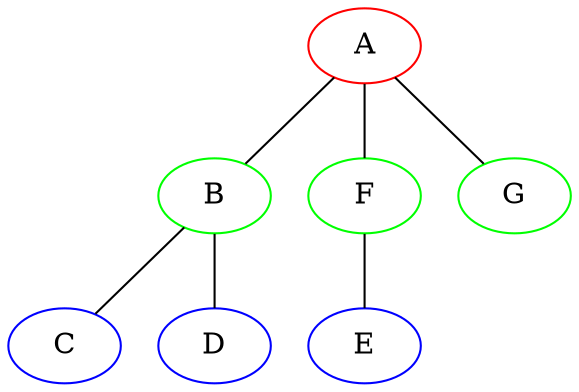 graph {
A [color=red]
B [color=green]
C [color=blue]
D [color=blue]
E [color=blue]
F [color=green]
G [color=green]
 A -- B
 B -- C
 B -- D
 A -- F
 A -- G
 F -- E
}
